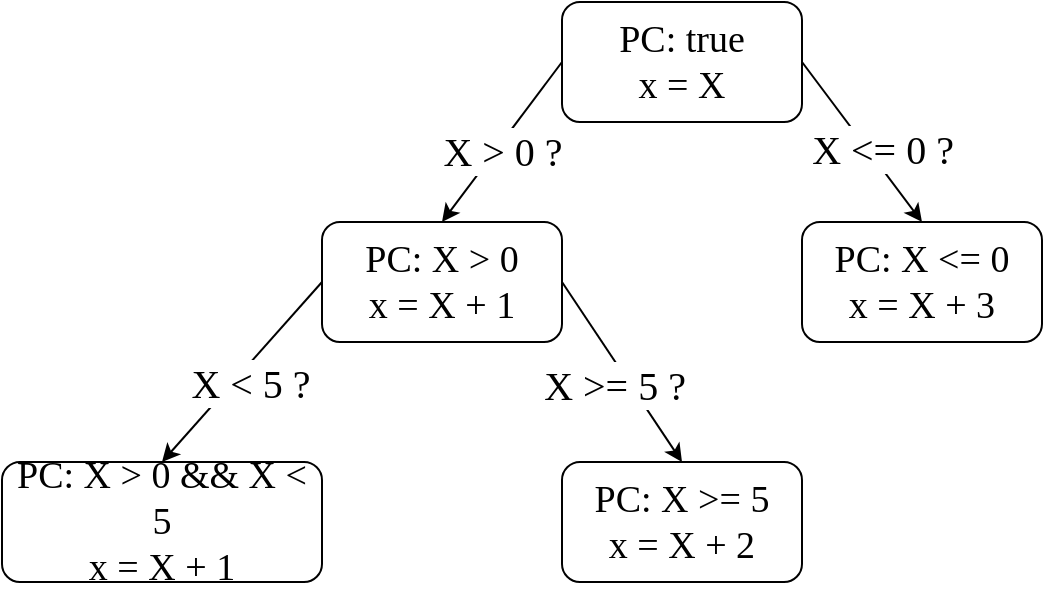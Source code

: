 <mxfile version="26.2.15">
  <diagram name="Pagina-1" id="oPDy9dmFC1lsx0MCbY13">
    <mxGraphModel dx="794" dy="440" grid="1" gridSize="10" guides="1" tooltips="1" connect="1" arrows="1" fold="1" page="1" pageScale="1" pageWidth="827" pageHeight="1169" math="0" shadow="0">
      <root>
        <mxCell id="0" />
        <mxCell id="1" parent="0" />
        <mxCell id="4ybTpVbekp6S4DhVadqS-1" value="PC: true&lt;div&gt;x = X&lt;/div&gt;" style="rounded=1;whiteSpace=wrap;html=1;fontSize=19;fontFamily=DIN Alternate;" parent="1" vertex="1">
          <mxGeometry x="300" y="20" width="120" height="60" as="geometry" />
        </mxCell>
        <mxCell id="4ybTpVbekp6S4DhVadqS-3" value="PC: X &amp;gt; 0&lt;div&gt;x = X + 1&lt;/div&gt;" style="rounded=1;whiteSpace=wrap;html=1;fontSize=19;fontFamily=DIN Alternate;" parent="1" vertex="1">
          <mxGeometry x="180" y="130" width="120" height="60" as="geometry" />
        </mxCell>
        <mxCell id="4ybTpVbekp6S4DhVadqS-4" value="" style="endArrow=classic;html=1;rounded=0;exitX=0;exitY=0.5;exitDx=0;exitDy=0;entryX=0.5;entryY=0;entryDx=0;entryDy=0;fontFamily=DIN Alternate;" parent="1" source="4ybTpVbekp6S4DhVadqS-1" target="4ybTpVbekp6S4DhVadqS-3" edge="1">
          <mxGeometry width="50" height="50" relative="1" as="geometry">
            <mxPoint x="310" y="140" as="sourcePoint" />
            <mxPoint x="360" y="90" as="targetPoint" />
          </mxGeometry>
        </mxCell>
        <mxCell id="4ybTpVbekp6S4DhVadqS-5" value="&lt;font style=&quot;font-size: 20px;&quot;&gt;X &amp;gt; 0 ?&lt;/font&gt;" style="edgeLabel;html=1;align=center;verticalAlign=middle;resizable=0;points=[];fontFamily=DIN Alternate;" parent="4ybTpVbekp6S4DhVadqS-4" vertex="1" connectable="0">
          <mxGeometry x="-0.118" y="-1" relative="1" as="geometry">
            <mxPoint x="-3" y="9" as="offset" />
          </mxGeometry>
        </mxCell>
        <mxCell id="4ybTpVbekp6S4DhVadqS-6" value="PC: X &amp;lt;= 0&lt;div&gt;x = X + 3&lt;/div&gt;" style="rounded=1;whiteSpace=wrap;html=1;fontSize=19;fontFamily=DIN Alternate;" parent="1" vertex="1">
          <mxGeometry x="420" y="130" width="120" height="60" as="geometry" />
        </mxCell>
        <mxCell id="4ybTpVbekp6S4DhVadqS-7" value="" style="endArrow=classic;html=1;rounded=0;exitX=1;exitY=0.5;exitDx=0;exitDy=0;entryX=0.5;entryY=0;entryDx=0;entryDy=0;fontFamily=DIN Alternate;" parent="1" source="4ybTpVbekp6S4DhVadqS-1" target="4ybTpVbekp6S4DhVadqS-6" edge="1">
          <mxGeometry width="50" height="50" relative="1" as="geometry">
            <mxPoint x="620" y="40" as="sourcePoint" />
            <mxPoint x="520" y="120" as="targetPoint" />
          </mxGeometry>
        </mxCell>
        <mxCell id="4ybTpVbekp6S4DhVadqS-8" value="&lt;font style=&quot;font-size: 20px;&quot;&gt;X &amp;lt;= 0 ?&lt;/font&gt;" style="edgeLabel;html=1;align=center;verticalAlign=middle;resizable=0;points=[];fontFamily=DIN Alternate;" parent="4ybTpVbekp6S4DhVadqS-7" vertex="1" connectable="0">
          <mxGeometry x="-0.118" y="-1" relative="1" as="geometry">
            <mxPoint x="14" y="7" as="offset" />
          </mxGeometry>
        </mxCell>
        <mxCell id="4ybTpVbekp6S4DhVadqS-16" value="PC: X &amp;gt; 0 &amp;amp;&amp;amp; X &amp;lt; 5&lt;div&gt;x = X + 1&lt;/div&gt;" style="rounded=1;whiteSpace=wrap;html=1;fontSize=19;fontFamily=DIN Alternate;" parent="1" vertex="1">
          <mxGeometry x="20" y="250" width="160" height="60" as="geometry" />
        </mxCell>
        <mxCell id="4ybTpVbekp6S4DhVadqS-17" value="" style="endArrow=classic;html=1;rounded=0;exitX=0;exitY=0.5;exitDx=0;exitDy=0;entryX=0.5;entryY=0;entryDx=0;entryDy=0;fontFamily=DIN Alternate;" parent="1" source="4ybTpVbekp6S4DhVadqS-3" target="4ybTpVbekp6S4DhVadqS-16" edge="1">
          <mxGeometry width="50" height="50" relative="1" as="geometry">
            <mxPoint x="180" y="160" as="sourcePoint" />
            <mxPoint x="80" y="240" as="targetPoint" />
          </mxGeometry>
        </mxCell>
        <mxCell id="4ybTpVbekp6S4DhVadqS-18" value="&lt;font style=&quot;font-size: 20px;&quot;&gt;X &amp;lt; 5 ?&lt;/font&gt;" style="edgeLabel;html=1;align=center;verticalAlign=middle;resizable=0;points=[];fontFamily=DIN Alternate;" parent="4ybTpVbekp6S4DhVadqS-17" vertex="1" connectable="0">
          <mxGeometry x="-0.118" y="-1" relative="1" as="geometry">
            <mxPoint y="11" as="offset" />
          </mxGeometry>
        </mxCell>
        <mxCell id="4ybTpVbekp6S4DhVadqS-19" value="PC: X &amp;gt;= 5&lt;div&gt;x = X + 2&lt;/div&gt;" style="rounded=1;whiteSpace=wrap;html=1;fontSize=19;fontFamily=DIN Alternate;" parent="1" vertex="1">
          <mxGeometry x="300" y="250" width="120" height="60" as="geometry" />
        </mxCell>
        <mxCell id="4ybTpVbekp6S4DhVadqS-20" value="" style="endArrow=classic;html=1;rounded=0;exitX=1;exitY=0.5;exitDx=0;exitDy=0;entryX=0.5;entryY=0;entryDx=0;entryDy=0;fontFamily=DIN Alternate;" parent="1" source="4ybTpVbekp6S4DhVadqS-3" target="4ybTpVbekp6S4DhVadqS-19" edge="1">
          <mxGeometry width="50" height="50" relative="1" as="geometry">
            <mxPoint x="390" y="190" as="sourcePoint" />
            <mxPoint x="310" y="280" as="targetPoint" />
          </mxGeometry>
        </mxCell>
        <mxCell id="4ybTpVbekp6S4DhVadqS-21" value="&lt;font style=&quot;font-size: 20px;&quot;&gt;X &amp;gt;= 5 ?&lt;/font&gt;" style="edgeLabel;html=1;align=center;verticalAlign=middle;resizable=0;points=[];fontFamily=DIN Alternate;" parent="4ybTpVbekp6S4DhVadqS-20" vertex="1" connectable="0">
          <mxGeometry x="-0.118" y="-1" relative="1" as="geometry">
            <mxPoint y="11" as="offset" />
          </mxGeometry>
        </mxCell>
      </root>
    </mxGraphModel>
  </diagram>
</mxfile>
